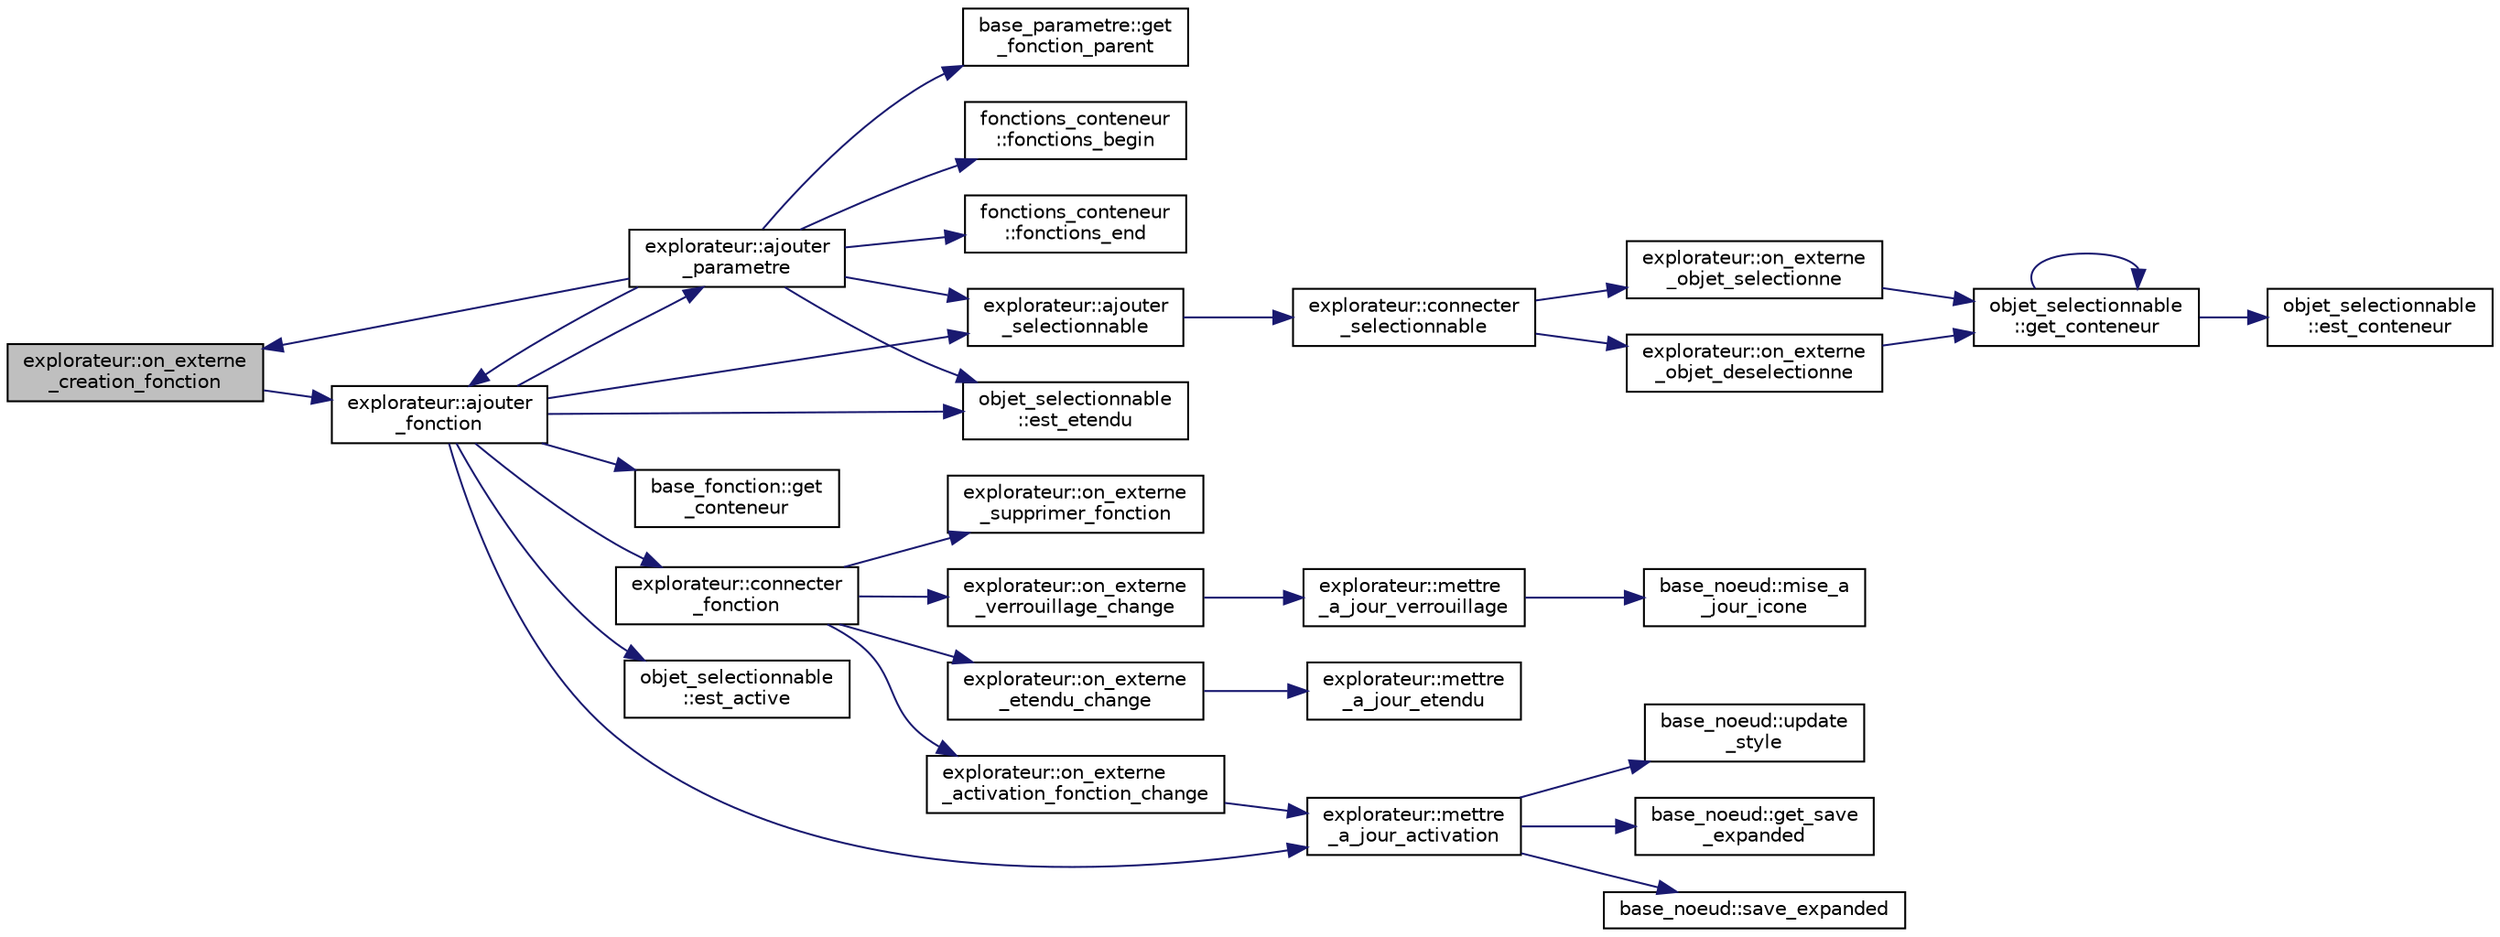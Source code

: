 digraph "explorateur::on_externe_creation_fonction"
{
  edge [fontname="Helvetica",fontsize="10",labelfontname="Helvetica",labelfontsize="10"];
  node [fontname="Helvetica",fontsize="10",shape=record];
  rankdir="LR";
  Node927 [label="explorateur::on_externe\l_creation_fonction",height=0.2,width=0.4,color="black", fillcolor="grey75", style="filled", fontcolor="black"];
  Node927 -> Node928 [color="midnightblue",fontsize="10",style="solid",fontname="Helvetica"];
  Node928 [label="explorateur::ajouter\l_fonction",height=0.2,width=0.4,color="black", fillcolor="white", style="filled",URL="$classexplorateur.html#a9da9de05eb1380d7dc9d0dddd85f2432"];
  Node928 -> Node929 [color="midnightblue",fontsize="10",style="solid",fontname="Helvetica"];
  Node929 [label="base_fonction::get\l_conteneur",height=0.2,width=0.4,color="black", fillcolor="white", style="filled",URL="$classbase__fonction.html#a3ae15ad4fd18fed8252fe6d10ca17d23"];
  Node928 -> Node930 [color="midnightblue",fontsize="10",style="solid",fontname="Helvetica"];
  Node930 [label="explorateur::ajouter\l_selectionnable",height=0.2,width=0.4,color="black", fillcolor="white", style="filled",URL="$classexplorateur.html#a887540b504bdc698ba2b8736fe0e9fdc"];
  Node930 -> Node931 [color="midnightblue",fontsize="10",style="solid",fontname="Helvetica"];
  Node931 [label="explorateur::connecter\l_selectionnable",height=0.2,width=0.4,color="black", fillcolor="white", style="filled",URL="$classexplorateur.html#ad22d29aa9fc32953c4b2b77c56d189db"];
  Node931 -> Node932 [color="midnightblue",fontsize="10",style="solid",fontname="Helvetica"];
  Node932 [label="explorateur::on_externe\l_objet_selectionne",height=0.2,width=0.4,color="black", fillcolor="white", style="filled",URL="$classexplorateur.html#a0fce137b4ac1ce06dcb7bc9f6a561882"];
  Node932 -> Node933 [color="midnightblue",fontsize="10",style="solid",fontname="Helvetica"];
  Node933 [label="objet_selectionnable\l::get_conteneur",height=0.2,width=0.4,color="black", fillcolor="white", style="filled",URL="$classobjet__selectionnable.html#ab809d020155b7fec48ff3adbe15c9b65"];
  Node933 -> Node934 [color="midnightblue",fontsize="10",style="solid",fontname="Helvetica"];
  Node934 [label="objet_selectionnable\l::est_conteneur",height=0.2,width=0.4,color="black", fillcolor="white", style="filled",URL="$classobjet__selectionnable.html#a2c6b5b342b5f3a9f48893f793f935e0f"];
  Node933 -> Node933 [color="midnightblue",fontsize="10",style="solid",fontname="Helvetica"];
  Node931 -> Node935 [color="midnightblue",fontsize="10",style="solid",fontname="Helvetica"];
  Node935 [label="explorateur::on_externe\l_objet_deselectionne",height=0.2,width=0.4,color="black", fillcolor="white", style="filled",URL="$classexplorateur.html#a0c03c6386f018765f8392b95b46c19b0"];
  Node935 -> Node933 [color="midnightblue",fontsize="10",style="solid",fontname="Helvetica"];
  Node928 -> Node936 [color="midnightblue",fontsize="10",style="solid",fontname="Helvetica"];
  Node936 [label="explorateur::ajouter\l_parametre",height=0.2,width=0.4,color="black", fillcolor="white", style="filled",URL="$classexplorateur.html#a4f9742e14126da0d20dd6161c005bcd2"];
  Node936 -> Node937 [color="midnightblue",fontsize="10",style="solid",fontname="Helvetica"];
  Node937 [label="base_parametre::get\l_fonction_parent",height=0.2,width=0.4,color="black", fillcolor="white", style="filled",URL="$classbase__parametre.html#ac6f53648848f13cc2afb6f2bd12a8a0f"];
  Node936 -> Node930 [color="midnightblue",fontsize="10",style="solid",fontname="Helvetica"];
  Node936 -> Node927 [color="midnightblue",fontsize="10",style="solid",fontname="Helvetica"];
  Node936 -> Node938 [color="midnightblue",fontsize="10",style="solid",fontname="Helvetica"];
  Node938 [label="fonctions_conteneur\l::fonctions_begin",height=0.2,width=0.4,color="black", fillcolor="white", style="filled",URL="$classfonctions__conteneur.html#aa1db33c3a0bf76b354e77b4a4324357a"];
  Node936 -> Node939 [color="midnightblue",fontsize="10",style="solid",fontname="Helvetica"];
  Node939 [label="fonctions_conteneur\l::fonctions_end",height=0.2,width=0.4,color="black", fillcolor="white", style="filled",URL="$classfonctions__conteneur.html#a165ee65380980b58b521a62810cd7e27"];
  Node936 -> Node928 [color="midnightblue",fontsize="10",style="solid",fontname="Helvetica"];
  Node936 -> Node940 [color="midnightblue",fontsize="10",style="solid",fontname="Helvetica"];
  Node940 [label="objet_selectionnable\l::est_etendu",height=0.2,width=0.4,color="black", fillcolor="white", style="filled",URL="$classobjet__selectionnable.html#af1e714963d861a9895ff590531396707"];
  Node928 -> Node941 [color="midnightblue",fontsize="10",style="solid",fontname="Helvetica"];
  Node941 [label="explorateur::mettre\l_a_jour_activation",height=0.2,width=0.4,color="black", fillcolor="white", style="filled",URL="$classexplorateur.html#a1c0d1a2f970f2b4d9560f33f74030f7a"];
  Node941 -> Node942 [color="midnightblue",fontsize="10",style="solid",fontname="Helvetica"];
  Node942 [label="base_noeud::get_save\l_expanded",height=0.2,width=0.4,color="black", fillcolor="white", style="filled",URL="$classbase__noeud.html#a32dabd19461a1e4db86b6e1c79bf9cbc"];
  Node941 -> Node943 [color="midnightblue",fontsize="10",style="solid",fontname="Helvetica"];
  Node943 [label="base_noeud::save_expanded",height=0.2,width=0.4,color="black", fillcolor="white", style="filled",URL="$classbase__noeud.html#a5fe905edcc9ff83f21a5d324c8a21bda"];
  Node941 -> Node944 [color="midnightblue",fontsize="10",style="solid",fontname="Helvetica"];
  Node944 [label="base_noeud::update\l_style",height=0.2,width=0.4,color="black", fillcolor="white", style="filled",URL="$classbase__noeud.html#a783e0dfa46ccf7dbf033d9309b878ba8"];
  Node928 -> Node945 [color="midnightblue",fontsize="10",style="solid",fontname="Helvetica"];
  Node945 [label="objet_selectionnable\l::est_active",height=0.2,width=0.4,color="black", fillcolor="white", style="filled",URL="$classobjet__selectionnable.html#a9a0bf43723dd1656224cec9f3c42bba0"];
  Node928 -> Node940 [color="midnightblue",fontsize="10",style="solid",fontname="Helvetica"];
  Node928 -> Node946 [color="midnightblue",fontsize="10",style="solid",fontname="Helvetica"];
  Node946 [label="explorateur::connecter\l_fonction",height=0.2,width=0.4,color="black", fillcolor="white", style="filled",URL="$classexplorateur.html#a838a8a6442ebd91a5c242ea02c0fe3e2"];
  Node946 -> Node947 [color="midnightblue",fontsize="10",style="solid",fontname="Helvetica"];
  Node947 [label="explorateur::on_externe\l_supprimer_fonction",height=0.2,width=0.4,color="black", fillcolor="white", style="filled",URL="$classexplorateur.html#ae43b4a7ba4f0643465b3e2092b674d08"];
  Node946 -> Node948 [color="midnightblue",fontsize="10",style="solid",fontname="Helvetica"];
  Node948 [label="explorateur::on_externe\l_activation_fonction_change",height=0.2,width=0.4,color="black", fillcolor="white", style="filled",URL="$classexplorateur.html#a1384795a69acb9eaabee919bf04568e1"];
  Node948 -> Node941 [color="midnightblue",fontsize="10",style="solid",fontname="Helvetica"];
  Node946 -> Node949 [color="midnightblue",fontsize="10",style="solid",fontname="Helvetica"];
  Node949 [label="explorateur::on_externe\l_verrouillage_change",height=0.2,width=0.4,color="black", fillcolor="white", style="filled",URL="$classexplorateur.html#afce2e984617f7198974bcd4db9c4175a"];
  Node949 -> Node950 [color="midnightblue",fontsize="10",style="solid",fontname="Helvetica"];
  Node950 [label="explorateur::mettre\l_a_jour_verrouillage",height=0.2,width=0.4,color="black", fillcolor="white", style="filled",URL="$classexplorateur.html#aa8f6a55c7d9b6e0ef699eb49af4cc2b7"];
  Node950 -> Node951 [color="midnightblue",fontsize="10",style="solid",fontname="Helvetica"];
  Node951 [label="base_noeud::mise_a\l_jour_icone",height=0.2,width=0.4,color="black", fillcolor="white", style="filled",URL="$classbase__noeud.html#ace8a7076d9e5a5d6644d801ac53f2f93"];
  Node946 -> Node952 [color="midnightblue",fontsize="10",style="solid",fontname="Helvetica"];
  Node952 [label="explorateur::on_externe\l_etendu_change",height=0.2,width=0.4,color="black", fillcolor="white", style="filled",URL="$classexplorateur.html#a5098ff7776e4773ff3386a9bac9d9307"];
  Node952 -> Node953 [color="midnightblue",fontsize="10",style="solid",fontname="Helvetica"];
  Node953 [label="explorateur::mettre\l_a_jour_etendu",height=0.2,width=0.4,color="black", fillcolor="white", style="filled",URL="$classexplorateur.html#a09836e70d0641f3b692eeb070110f912"];
}
